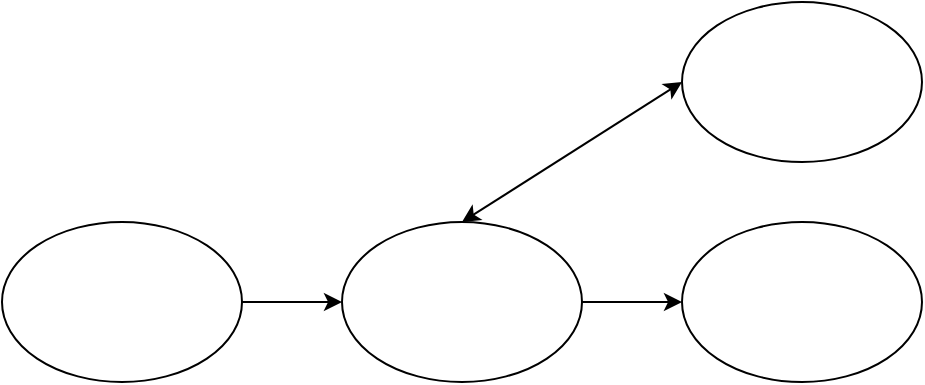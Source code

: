 <mxfile>
    <diagram id="xgfZpS2aE7OkQYn4atcd" name="Page-1">
        <mxGraphModel dx="1047" dy="1533" grid="1" gridSize="10" guides="1" tooltips="1" connect="1" arrows="1" fold="1" page="1" pageScale="1" pageWidth="850" pageHeight="1100" math="0" shadow="0">
            <root>
                <mxCell id="0"/>
                <mxCell id="1" parent="0"/>
                <mxCell id="6" style="edgeStyle=none;html=1;exitX=1;exitY=0.5;exitDx=0;exitDy=0;entryX=0;entryY=0.5;entryDx=0;entryDy=0;" edge="1" parent="1" source="2" target="3">
                    <mxGeometry relative="1" as="geometry"/>
                </mxCell>
                <mxCell id="2" value="" style="ellipse;whiteSpace=wrap;html=1;" vertex="1" parent="1">
                    <mxGeometry x="70" y="90" width="120" height="80" as="geometry"/>
                </mxCell>
                <mxCell id="7" style="edgeStyle=none;html=1;exitX=1;exitY=0.5;exitDx=0;exitDy=0;entryX=0;entryY=0.5;entryDx=0;entryDy=0;" edge="1" parent="1" source="3" target="4">
                    <mxGeometry relative="1" as="geometry"/>
                </mxCell>
                <mxCell id="3" value="" style="ellipse;whiteSpace=wrap;html=1;" vertex="1" parent="1">
                    <mxGeometry x="240" y="90" width="120" height="80" as="geometry"/>
                </mxCell>
                <mxCell id="4" value="" style="ellipse;whiteSpace=wrap;html=1;" vertex="1" parent="1">
                    <mxGeometry x="410" y="90" width="120" height="80" as="geometry"/>
                </mxCell>
                <mxCell id="5" value="" style="endArrow=classic;startArrow=classic;html=1;exitX=0.5;exitY=0;exitDx=0;exitDy=0;" edge="1" parent="1" source="3">
                    <mxGeometry width="50" height="50" relative="1" as="geometry">
                        <mxPoint x="360" y="70" as="sourcePoint"/>
                        <mxPoint x="410" y="20" as="targetPoint"/>
                    </mxGeometry>
                </mxCell>
                <mxCell id="8" value="" style="ellipse;whiteSpace=wrap;html=1;" vertex="1" parent="1">
                    <mxGeometry x="410" y="-20" width="120" height="80" as="geometry"/>
                </mxCell>
            </root>
        </mxGraphModel>
    </diagram>
</mxfile>